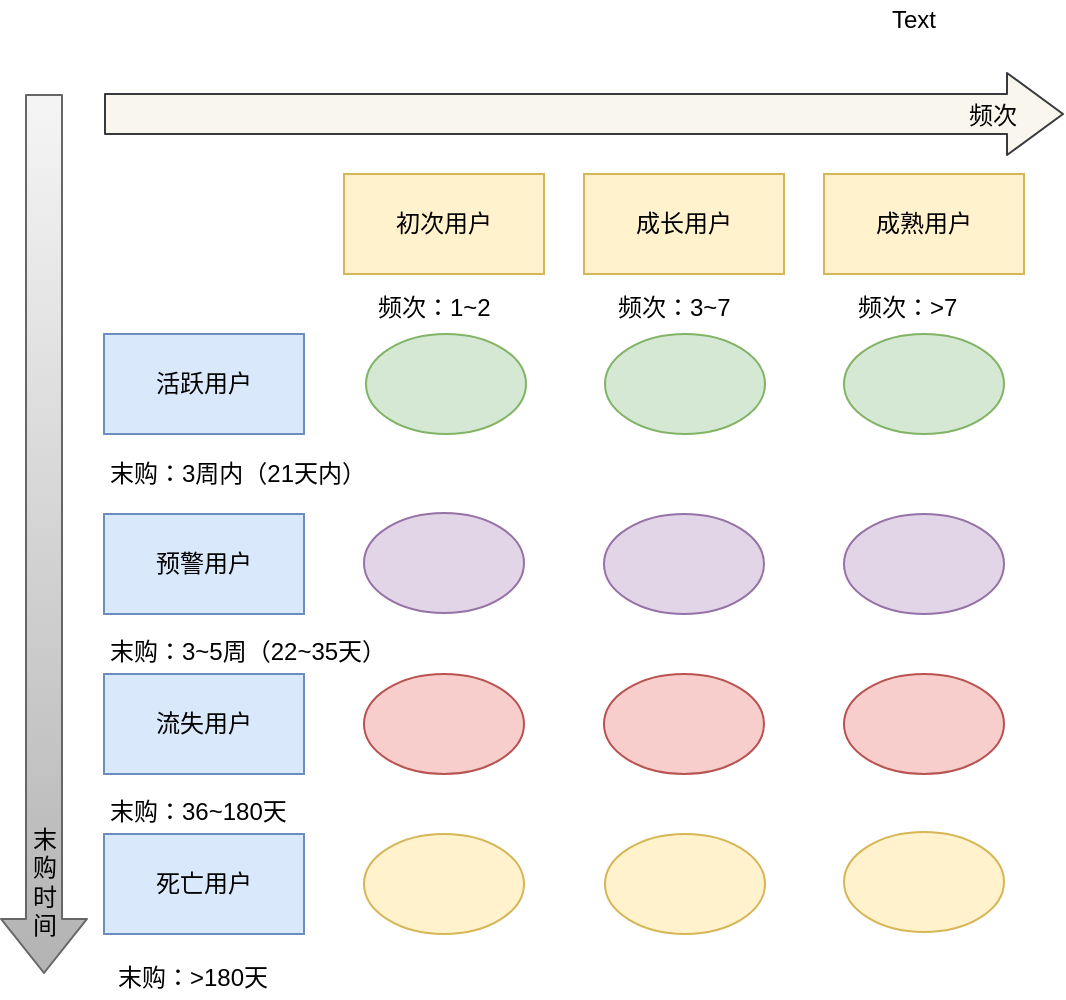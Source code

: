 <mxfile version="10.6.9" type="github"><diagram id="-o6gIfkyF3T5jXu5h1jH" name="Page-1"><mxGraphModel dx="840" dy="1653" grid="1" gridSize="10" guides="1" tooltips="1" connect="1" arrows="1" fold="1" page="1" pageScale="1" pageWidth="827" pageHeight="1169" math="0" shadow="0"><root><mxCell id="0"/><mxCell id="1" parent="0"/><mxCell id="Cbu0sWhoYKLX-xxKPsx9-1" value="初次用户" style="rounded=0;whiteSpace=wrap;html=1;fillColor=#fff2cc;strokeColor=#d6b656;" parent="1" vertex="1"><mxGeometry x="240" y="80" width="100" height="50" as="geometry"/></mxCell><mxCell id="Cbu0sWhoYKLX-xxKPsx9-8" value="成长用户" style="rounded=0;whiteSpace=wrap;html=1;fillColor=#fff2cc;strokeColor=#d6b656;" parent="1" vertex="1"><mxGeometry x="360" y="80" width="100" height="50" as="geometry"/></mxCell><mxCell id="Cbu0sWhoYKLX-xxKPsx9-9" value="成熟用户" style="rounded=0;whiteSpace=wrap;html=1;fillColor=#fff2cc;strokeColor=#d6b656;" parent="1" vertex="1"><mxGeometry x="480" y="80" width="100" height="50" as="geometry"/></mxCell><mxCell id="Cbu0sWhoYKLX-xxKPsx9-10" value="活跃用户" style="rounded=0;whiteSpace=wrap;html=1;fillColor=#dae8fc;strokeColor=#6c8ebf;" parent="1" vertex="1"><mxGeometry x="120" y="160" width="100" height="50" as="geometry"/></mxCell><mxCell id="Cbu0sWhoYKLX-xxKPsx9-12" value="预警用户" style="rounded=0;whiteSpace=wrap;html=1;fillColor=#dae8fc;strokeColor=#6c8ebf;" parent="1" vertex="1"><mxGeometry x="120" y="250" width="100" height="50" as="geometry"/></mxCell><mxCell id="Cbu0sWhoYKLX-xxKPsx9-13" value="流失用户" style="rounded=0;whiteSpace=wrap;html=1;fillColor=#dae8fc;strokeColor=#6c8ebf;" parent="1" vertex="1"><mxGeometry x="120" y="330" width="100" height="50" as="geometry"/></mxCell><mxCell id="Cbu0sWhoYKLX-xxKPsx9-14" value="死亡用户" style="rounded=0;whiteSpace=wrap;html=1;fillColor=#dae8fc;strokeColor=#6c8ebf;" parent="1" vertex="1"><mxGeometry x="120" y="410" width="100" height="50" as="geometry"/></mxCell><mxCell id="Cbu0sWhoYKLX-xxKPsx9-15" value="末购：3周内（21天内）" style="text;html=1;resizable=0;points=[];autosize=1;align=left;verticalAlign=top;spacingTop=-4;" parent="1" vertex="1"><mxGeometry x="121" y="220" width="140" height="20" as="geometry"/></mxCell><mxCell id="Cbu0sWhoYKLX-xxKPsx9-16" value="末购：3~5周（22~35天）" style="text;html=1;resizable=0;points=[];autosize=1;align=left;verticalAlign=top;spacingTop=-4;" parent="1" vertex="1"><mxGeometry x="121" y="309" width="150" height="20" as="geometry"/></mxCell><mxCell id="Cbu0sWhoYKLX-xxKPsx9-17" value="末购：36~180天" style="text;html=1;resizable=0;points=[];autosize=1;align=left;verticalAlign=top;spacingTop=-4;" parent="1" vertex="1"><mxGeometry x="121" y="389" width="100" height="20" as="geometry"/></mxCell><mxCell id="Cbu0sWhoYKLX-xxKPsx9-18" value="末购：&amp;gt;180天" style="text;html=1;resizable=0;points=[];autosize=1;align=left;verticalAlign=top;spacingTop=-4;" parent="1" vertex="1"><mxGeometry x="125" y="472" width="90" height="20" as="geometry"/></mxCell><mxCell id="Cbu0sWhoYKLX-xxKPsx9-19" value="频次：1~2" style="text;html=1;resizable=0;points=[];autosize=1;align=left;verticalAlign=top;spacingTop=-4;" parent="1" vertex="1"><mxGeometry x="255" y="137" width="70" height="20" as="geometry"/></mxCell><mxCell id="Cbu0sWhoYKLX-xxKPsx9-20" value="频次：3~7" style="text;html=1;resizable=0;points=[];autosize=1;align=left;verticalAlign=top;spacingTop=-4;" parent="1" vertex="1"><mxGeometry x="375" y="137" width="70" height="20" as="geometry"/></mxCell><mxCell id="Cbu0sWhoYKLX-xxKPsx9-21" value="频次：&amp;gt;7" style="text;html=1;resizable=0;points=[];autosize=1;align=left;verticalAlign=top;spacingTop=-4;" parent="1" vertex="1"><mxGeometry x="495" y="137" width="70" height="20" as="geometry"/></mxCell><mxCell id="Cbu0sWhoYKLX-xxKPsx9-22" value="" style="ellipse;whiteSpace=wrap;html=1;fillColor=#fff2cc;strokeColor=#d6b656;" parent="1" vertex="1"><mxGeometry x="490" y="409" width="80" height="50" as="geometry"/></mxCell><mxCell id="Cbu0sWhoYKLX-xxKPsx9-23" value="" style="ellipse;whiteSpace=wrap;html=1;fillColor=#fff2cc;strokeColor=#d6b656;" parent="1" vertex="1"><mxGeometry x="370.5" y="410" width="80" height="50" as="geometry"/></mxCell><mxCell id="Cbu0sWhoYKLX-xxKPsx9-24" value="" style="ellipse;whiteSpace=wrap;html=1;fillColor=#fff2cc;strokeColor=#d6b656;" parent="1" vertex="1"><mxGeometry x="250" y="410" width="80" height="50" as="geometry"/></mxCell><mxCell id="Cbu0sWhoYKLX-xxKPsx9-25" value="" style="ellipse;whiteSpace=wrap;html=1;fillColor=#f8cecc;strokeColor=#b85450;" parent="1" vertex="1"><mxGeometry x="490" y="330" width="80" height="50" as="geometry"/></mxCell><mxCell id="Cbu0sWhoYKLX-xxKPsx9-26" value="" style="ellipse;whiteSpace=wrap;html=1;fillColor=#f8cecc;strokeColor=#b85450;" parent="1" vertex="1"><mxGeometry x="370" y="330" width="80" height="50" as="geometry"/></mxCell><mxCell id="Cbu0sWhoYKLX-xxKPsx9-27" value="" style="ellipse;whiteSpace=wrap;html=1;fillColor=#f8cecc;strokeColor=#b85450;" parent="1" vertex="1"><mxGeometry x="250" y="330" width="80" height="50" as="geometry"/></mxCell><mxCell id="Cbu0sWhoYKLX-xxKPsx9-28" value="" style="ellipse;whiteSpace=wrap;html=1;fillColor=#e1d5e7;strokeColor=#9673a6;" parent="1" vertex="1"><mxGeometry x="490" y="250" width="80" height="50" as="geometry"/></mxCell><mxCell id="Cbu0sWhoYKLX-xxKPsx9-30" value="" style="ellipse;whiteSpace=wrap;html=1;fillColor=#e1d5e7;strokeColor=#9673a6;" parent="1" vertex="1"><mxGeometry x="370" y="250" width="80" height="50" as="geometry"/></mxCell><mxCell id="Cbu0sWhoYKLX-xxKPsx9-31" value="" style="ellipse;whiteSpace=wrap;html=1;fillColor=#e1d5e7;strokeColor=#9673a6;" parent="1" vertex="1"><mxGeometry x="250" y="249.5" width="80" height="50" as="geometry"/></mxCell><mxCell id="Cbu0sWhoYKLX-xxKPsx9-32" value="" style="ellipse;whiteSpace=wrap;html=1;fillColor=#d5e8d4;strokeColor=#82b366;" parent="1" vertex="1"><mxGeometry x="490" y="160" width="80" height="50" as="geometry"/></mxCell><mxCell id="Cbu0sWhoYKLX-xxKPsx9-33" value="" style="ellipse;whiteSpace=wrap;html=1;fillColor=#d5e8d4;strokeColor=#82b366;" parent="1" vertex="1"><mxGeometry x="370.5" y="160" width="80" height="50" as="geometry"/></mxCell><mxCell id="Cbu0sWhoYKLX-xxKPsx9-34" value="" style="ellipse;whiteSpace=wrap;html=1;fillColor=#d5e8d4;strokeColor=#82b366;" parent="1" vertex="1"><mxGeometry x="251" y="160" width="80" height="50" as="geometry"/></mxCell><mxCell id="Cbu0sWhoYKLX-xxKPsx9-36" value="" style="shape=flexArrow;endArrow=classic;html=1;width=20;endSize=9;fillColor=#f9f7ed;strokeColor=#36393d;" parent="1" edge="1"><mxGeometry width="50" height="50" relative="1" as="geometry"><mxPoint x="120" y="50" as="sourcePoint"/><mxPoint x="600" y="50" as="targetPoint"/></mxGeometry></mxCell><mxCell id="Cbu0sWhoYKLX-xxKPsx9-37" value="频次" style="text;html=1;resizable=0;points=[];align=center;verticalAlign=middle;labelBackgroundColor=none;" parent="Cbu0sWhoYKLX-xxKPsx9-36" vertex="1" connectable="0"><mxGeometry x="0.85" y="-1" relative="1" as="geometry"><mxPoint as="offset"/></mxGeometry></mxCell><mxCell id="Cbu0sWhoYKLX-xxKPsx9-38" value="" style="shape=flexArrow;endArrow=classic;html=1;endWidth=24;endSize=8.67;width=18;fillColor=#f5f5f5;strokeColor=#666666;gradientColor=#b3b3b3;" parent="1" edge="1"><mxGeometry width="50" height="50" relative="1" as="geometry"><mxPoint x="90" y="40" as="sourcePoint"/><mxPoint x="90" y="480" as="targetPoint"/></mxGeometry></mxCell><mxCell id="Cbu0sWhoYKLX-xxKPsx9-39" value="末&lt;br&gt;购&lt;br&gt;时&lt;br&gt;间&lt;br&gt;" style="text;html=1;resizable=0;points=[];align=center;verticalAlign=middle;labelBackgroundColor=none;horizontal=1;fontColor=#000000;" parent="Cbu0sWhoYKLX-xxKPsx9-38" vertex="1" connectable="0"><mxGeometry x="0.941" y="2" relative="1" as="geometry"><mxPoint x="-2" y="-33" as="offset"/></mxGeometry></mxCell><mxCell id="20zuqF3nAnF860CjL0Jy-1" value="Text" style="text;html=1;resizable=0;points=[];autosize=1;align=left;verticalAlign=top;spacingTop=-4;" vertex="1" parent="1"><mxGeometry x="512" y="-7" width="40" height="20" as="geometry"/></mxCell></root></mxGraphModel></diagram></mxfile>